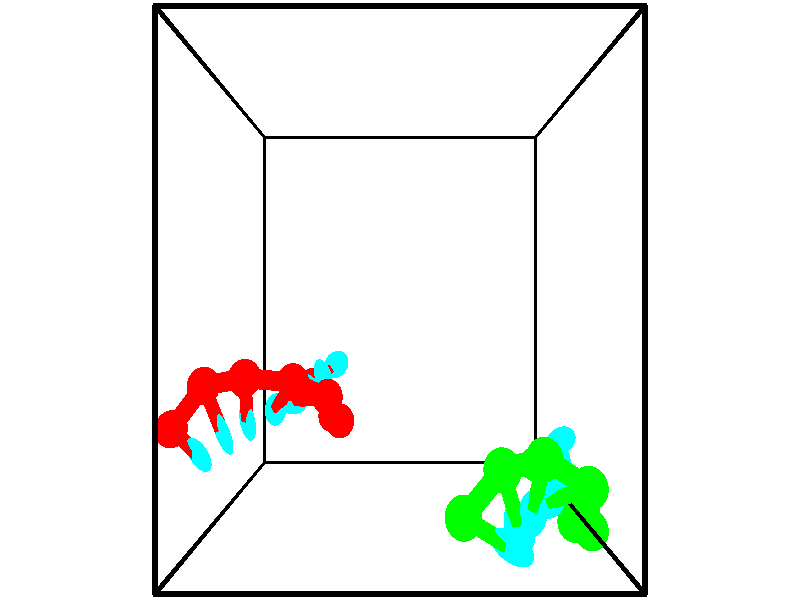 // switches for output
#declare DRAW_BASES = 1; // possible values are 0, 1; only relevant for DNA ribbons
#declare DRAW_BASES_TYPE = 3; // possible values are 1, 2, 3; only relevant for DNA ribbons
#declare DRAW_FOG = 0; // set to 1 to enable fog

#include "colors.inc"

#include "transforms.inc"
background { rgb <1, 1, 1>}

#default {
   normal{
       ripples 0.25
       frequency 0.20
       turbulence 0.2
       lambda 5
   }
	finish {
		phong 0.1
		phong_size 40.
	}
}

// original window dimensions: 1024x640


// camera settings

camera {
	sky <-0, 1, 0>
	up <-0, 1, 0>
	right 1.6 * <1, 0, 0>
	location <2.5, 2.5, 11.1562>
	look_at <2.5, 2.5, 2.5>
	direction <0, 0, -8.6562>
	angle 67.0682
}


# declare cpy_camera_pos = <2.5, 2.5, 11.1562>;
# if (DRAW_FOG = 1)
fog {
	fog_type 2
	up vnormalize(cpy_camera_pos)
	color rgbt<1,1,1,0.3>
	distance 1e-5
	fog_alt 3e-3
	fog_offset 4
}
# end


// LIGHTS

# declare lum = 6;
global_settings {
	ambient_light rgb lum * <0.05, 0.05, 0.05>
	max_trace_level 15
}# declare cpy_direct_light_amount = 0.25;
light_source
{	1000 * <-1, -1, 1>,
	rgb lum * cpy_direct_light_amount
	parallel
}

light_source
{	1000 * <1, 1, -1>,
	rgb lum * cpy_direct_light_amount
	parallel
}

// strand 0

// nucleotide -1

// particle -1
sphere {
	<0.804811, 1.152764, -0.508284> 0.250000
	pigment { color rgbt <1,0,0,0> }
	no_shadow
}
cylinder {
	<1.088435, 1.346294, -0.303093>,  <1.258609, 1.462413, -0.179978>, 0.100000
	pigment { color rgbt <1,0,0,0> }
	no_shadow
}
cylinder {
	<1.088435, 1.346294, -0.303093>,  <0.804811, 1.152764, -0.508284>, 0.100000
	pigment { color rgbt <1,0,0,0> }
	no_shadow
}

// particle -1
sphere {
	<1.088435, 1.346294, -0.303093> 0.100000
	pigment { color rgbt <1,0,0,0> }
	no_shadow
}
sphere {
	0, 1
	scale<0.080000,0.200000,0.300000>
	matrix <-0.410441, -0.308364, 0.858167,
		0.573388, -0.819038, -0.020066,
		0.709059, 0.483827, 0.512979,
		1.301153, 1.491442, -0.149199>
	pigment { color rgbt <0,1,1,0> }
	no_shadow
}
cylinder {
	<1.224528, 0.692879, -0.144363>,  <0.804811, 1.152764, -0.508284>, 0.130000
	pigment { color rgbt <1,0,0,0> }
	no_shadow
}

// nucleotide -1

// particle -1
sphere {
	<1.224528, 0.692879, -0.144363> 0.250000
	pigment { color rgbt <1,0,0,0> }
	no_shadow
}
cylinder {
	<1.152250, 1.056885, 0.004887>,  <1.108884, 1.275288, 0.094436>, 0.100000
	pigment { color rgbt <1,0,0,0> }
	no_shadow
}
cylinder {
	<1.152250, 1.056885, 0.004887>,  <1.224528, 0.692879, -0.144363>, 0.100000
	pigment { color rgbt <1,0,0,0> }
	no_shadow
}

// particle -1
sphere {
	<1.152250, 1.056885, 0.004887> 0.100000
	pigment { color rgbt <1,0,0,0> }
	no_shadow
}
sphere {
	0, 1
	scale<0.080000,0.200000,0.300000>
	matrix <-0.510456, -0.411044, 0.755300,
		0.840705, -0.053985, 0.538796,
		-0.180694, 0.910015, 0.373124,
		1.098042, 1.329889, 0.116824>
	pigment { color rgbt <0,1,1,0> }
	no_shadow
}
cylinder {
	<1.448155, 0.738530, 0.604597>,  <1.224528, 0.692879, -0.144363>, 0.130000
	pigment { color rgbt <1,0,0,0> }
	no_shadow
}

// nucleotide -1

// particle -1
sphere {
	<1.448155, 0.738530, 0.604597> 0.250000
	pigment { color rgbt <1,0,0,0> }
	no_shadow
}
cylinder {
	<1.145763, 0.995255, 0.553097>,  <0.964329, 1.149289, 0.522197>, 0.100000
	pigment { color rgbt <1,0,0,0> }
	no_shadow
}
cylinder {
	<1.145763, 0.995255, 0.553097>,  <1.448155, 0.738530, 0.604597>, 0.100000
	pigment { color rgbt <1,0,0,0> }
	no_shadow
}

// particle -1
sphere {
	<1.145763, 0.995255, 0.553097> 0.100000
	pigment { color rgbt <1,0,0,0> }
	no_shadow
}
sphere {
	0, 1
	scale<0.080000,0.200000,0.300000>
	matrix <-0.380872, -0.271303, 0.883929,
		0.532385, 0.717268, 0.449547,
		-0.755978, 0.641810, -0.128750,
		0.918970, 1.187798, 0.514472>
	pigment { color rgbt <0,1,1,0> }
	no_shadow
}
cylinder {
	<1.300929, 1.161091, 1.167173>,  <1.448155, 0.738530, 0.604597>, 0.130000
	pigment { color rgbt <1,0,0,0> }
	no_shadow
}

// nucleotide -1

// particle -1
sphere {
	<1.300929, 1.161091, 1.167173> 0.250000
	pigment { color rgbt <1,0,0,0> }
	no_shadow
}
cylinder {
	<0.942623, 1.110138, 0.996819>,  <0.727640, 1.079566, 0.894606>, 0.100000
	pigment { color rgbt <1,0,0,0> }
	no_shadow
}
cylinder {
	<0.942623, 1.110138, 0.996819>,  <1.300929, 1.161091, 1.167173>, 0.100000
	pigment { color rgbt <1,0,0,0> }
	no_shadow
}

// particle -1
sphere {
	<0.942623, 1.110138, 0.996819> 0.100000
	pigment { color rgbt <1,0,0,0> }
	no_shadow
}
sphere {
	0, 1
	scale<0.080000,0.200000,0.300000>
	matrix <-0.407557, -0.147197, 0.901238,
		-0.177491, 0.980870, 0.079938,
		-0.895764, -0.127383, -0.425887,
		0.673894, 1.071923, 0.869052>
	pigment { color rgbt <0,1,1,0> }
	no_shadow
}
cylinder {
	<0.808299, 1.416914, 1.616749>,  <1.300929, 1.161091, 1.167173>, 0.130000
	pigment { color rgbt <1,0,0,0> }
	no_shadow
}

// nucleotide -1

// particle -1
sphere {
	<0.808299, 1.416914, 1.616749> 0.250000
	pigment { color rgbt <1,0,0,0> }
	no_shadow
}
cylinder {
	<0.600539, 1.173882, 1.376392>,  <0.475884, 1.028062, 1.232179>, 0.100000
	pigment { color rgbt <1,0,0,0> }
	no_shadow
}
cylinder {
	<0.600539, 1.173882, 1.376392>,  <0.808299, 1.416914, 1.616749>, 0.100000
	pigment { color rgbt <1,0,0,0> }
	no_shadow
}

// particle -1
sphere {
	<0.600539, 1.173882, 1.376392> 0.100000
	pigment { color rgbt <1,0,0,0> }
	no_shadow
}
sphere {
	0, 1
	scale<0.080000,0.200000,0.300000>
	matrix <-0.587409, -0.256846, 0.767451,
		-0.620626, 0.751581, -0.223494,
		-0.519398, -0.607582, -0.600891,
		0.444720, 0.991607, 1.196125>
	pigment { color rgbt <0,1,1,0> }
	no_shadow
}
cylinder {
	<0.083997, 1.486276, 1.772066>,  <0.808299, 1.416914, 1.616749>, 0.130000
	pigment { color rgbt <1,0,0,0> }
	no_shadow
}

// nucleotide -1

// particle -1
sphere {
	<0.083997, 1.486276, 1.772066> 0.250000
	pigment { color rgbt <1,0,0,0> }
	no_shadow
}
cylinder {
	<0.063714, 1.133270, 1.585049>,  <0.051545, 0.921467, 1.472838>, 0.100000
	pigment { color rgbt <1,0,0,0> }
	no_shadow
}
cylinder {
	<0.063714, 1.133270, 1.585049>,  <0.083997, 1.486276, 1.772066>, 0.100000
	pigment { color rgbt <1,0,0,0> }
	no_shadow
}

// particle -1
sphere {
	<0.063714, 1.133270, 1.585049> 0.100000
	pigment { color rgbt <1,0,0,0> }
	no_shadow
}
sphere {
	0, 1
	scale<0.080000,0.200000,0.300000>
	matrix <-0.688527, -0.308220, 0.656453,
		-0.723436, 0.355204, -0.592006,
		-0.050706, -0.882514, -0.467545,
		0.048502, 0.868516, 1.444785>
	pigment { color rgbt <0,1,1,0> }
	no_shadow
}
cylinder {
	<-0.606962, 1.368490, 1.606387>,  <0.083997, 1.486276, 1.772066>, 0.130000
	pigment { color rgbt <1,0,0,0> }
	no_shadow
}

// nucleotide -1

// particle -1
sphere {
	<-0.606962, 1.368490, 1.606387> 0.250000
	pigment { color rgbt <1,0,0,0> }
	no_shadow
}
cylinder {
	<-0.427039, 1.011894, 1.627995>,  <-0.319085, 0.797936, 1.640959>, 0.100000
	pigment { color rgbt <1,0,0,0> }
	no_shadow
}
cylinder {
	<-0.427039, 1.011894, 1.627995>,  <-0.606962, 1.368490, 1.606387>, 0.100000
	pigment { color rgbt <1,0,0,0> }
	no_shadow
}

// particle -1
sphere {
	<-0.427039, 1.011894, 1.627995> 0.100000
	pigment { color rgbt <1,0,0,0> }
	no_shadow
}
sphere {
	0, 1
	scale<0.080000,0.200000,0.300000>
	matrix <-0.677968, -0.301449, 0.670439,
		-0.581406, -0.338191, -0.739996,
		0.449807, -0.891490, 0.054018,
		-0.292097, 0.744447, 1.644200>
	pigment { color rgbt <0,1,1,0> }
	no_shadow
}
cylinder {
	<-1.146317, 0.782683, 1.535419>,  <-0.606962, 1.368490, 1.606387>, 0.130000
	pigment { color rgbt <1,0,0,0> }
	no_shadow
}

// nucleotide -1

// particle -1
sphere {
	<-1.146317, 0.782683, 1.535419> 0.250000
	pigment { color rgbt <1,0,0,0> }
	no_shadow
}
cylinder {
	<-0.832652, 0.630569, 1.731571>,  <-0.644453, 0.539302, 1.849263>, 0.100000
	pigment { color rgbt <1,0,0,0> }
	no_shadow
}
cylinder {
	<-0.832652, 0.630569, 1.731571>,  <-1.146317, 0.782683, 1.535419>, 0.100000
	pigment { color rgbt <1,0,0,0> }
	no_shadow
}

// particle -1
sphere {
	<-0.832652, 0.630569, 1.731571> 0.100000
	pigment { color rgbt <1,0,0,0> }
	no_shadow
}
sphere {
	0, 1
	scale<0.080000,0.200000,0.300000>
	matrix <-0.598938, -0.257046, 0.758420,
		-0.162363, -0.888433, -0.429332,
		0.784163, -0.380282, 0.490381,
		-0.597403, 0.516485, 1.878685>
	pigment { color rgbt <0,1,1,0> }
	no_shadow
}
// strand 1

// nucleotide -1

// particle -1
sphere {
	<3.348078, 0.072728, 3.094053> 0.250000
	pigment { color rgbt <0,1,0,0> }
	no_shadow
}
cylinder {
	<3.684563, -0.054024, 3.269302>,  <3.886453, -0.130075, 3.374452>, 0.100000
	pigment { color rgbt <0,1,0,0> }
	no_shadow
}
cylinder {
	<3.684563, -0.054024, 3.269302>,  <3.348078, 0.072728, 3.094053>, 0.100000
	pigment { color rgbt <0,1,0,0> }
	no_shadow
}

// particle -1
sphere {
	<3.684563, -0.054024, 3.269302> 0.100000
	pigment { color rgbt <0,1,0,0> }
	no_shadow
}
sphere {
	0, 1
	scale<0.080000,0.200000,0.300000>
	matrix <0.521672, 0.262525, -0.811750,
		0.142208, 0.911410, 0.386146,
		0.841210, -0.316879, 0.438124,
		3.936926, -0.149088, 3.400740>
	pigment { color rgbt <0,1,1,0> }
	no_shadow
}
cylinder {
	<3.863163, 0.610894, 3.119691>,  <3.348078, 0.072728, 3.094053>, 0.130000
	pigment { color rgbt <0,1,0,0> }
	no_shadow
}

// nucleotide -1

// particle -1
sphere {
	<3.863163, 0.610894, 3.119691> 0.250000
	pigment { color rgbt <0,1,0,0> }
	no_shadow
}
cylinder {
	<3.999622, 0.236488, 3.085060>,  <4.081498, 0.011845, 3.064282>, 0.100000
	pigment { color rgbt <0,1,0,0> }
	no_shadow
}
cylinder {
	<3.999622, 0.236488, 3.085060>,  <3.863163, 0.610894, 3.119691>, 0.100000
	pigment { color rgbt <0,1,0,0> }
	no_shadow
}

// particle -1
sphere {
	<3.999622, 0.236488, 3.085060> 0.100000
	pigment { color rgbt <0,1,0,0> }
	no_shadow
}
sphere {
	0, 1
	scale<0.080000,0.200000,0.300000>
	matrix <0.344477, 0.210180, -0.914964,
		0.874616, 0.282315, 0.394138,
		0.341149, -0.936014, -0.086576,
		4.101967, -0.044316, 3.059087>
	pigment { color rgbt <0,1,1,0> }
	no_shadow
}
cylinder {
	<4.491889, 0.676966, 2.843532>,  <3.863163, 0.610894, 3.119691>, 0.130000
	pigment { color rgbt <0,1,0,0> }
	no_shadow
}

// nucleotide -1

// particle -1
sphere {
	<4.491889, 0.676966, 2.843532> 0.250000
	pigment { color rgbt <0,1,0,0> }
	no_shadow
}
cylinder {
	<4.416304, 0.293091, 2.760303>,  <4.370953, 0.062766, 2.710366>, 0.100000
	pigment { color rgbt <0,1,0,0> }
	no_shadow
}
cylinder {
	<4.416304, 0.293091, 2.760303>,  <4.491889, 0.676966, 2.843532>, 0.100000
	pigment { color rgbt <0,1,0,0> }
	no_shadow
}

// particle -1
sphere {
	<4.416304, 0.293091, 2.760303> 0.100000
	pigment { color rgbt <0,1,0,0> }
	no_shadow
}
sphere {
	0, 1
	scale<0.080000,0.200000,0.300000>
	matrix <0.439070, 0.106956, -0.892064,
		0.878357, -0.259924, 0.401159,
		-0.188963, -0.959687, -0.208071,
		4.359615, 0.005185, 2.697882>
	pigment { color rgbt <0,1,1,0> }
	no_shadow
}
cylinder {
	<5.137268, 0.322051, 2.765249>,  <4.491889, 0.676966, 2.843532>, 0.130000
	pigment { color rgbt <0,1,0,0> }
	no_shadow
}

// nucleotide -1

// particle -1
sphere {
	<5.137268, 0.322051, 2.765249> 0.250000
	pigment { color rgbt <0,1,0,0> }
	no_shadow
}
cylinder {
	<4.838789, 0.164490, 2.550575>,  <4.659701, 0.069953, 2.421771>, 0.100000
	pigment { color rgbt <0,1,0,0> }
	no_shadow
}
cylinder {
	<4.838789, 0.164490, 2.550575>,  <5.137268, 0.322051, 2.765249>, 0.100000
	pigment { color rgbt <0,1,0,0> }
	no_shadow
}

// particle -1
sphere {
	<4.838789, 0.164490, 2.550575> 0.100000
	pigment { color rgbt <0,1,0,0> }
	no_shadow
}
sphere {
	0, 1
	scale<0.080000,0.200000,0.300000>
	matrix <0.526484, 0.144214, -0.837864,
		0.407435, -0.907767, 0.099772,
		-0.746197, -0.393904, -0.536683,
		4.614930, 0.046319, 2.389570>
	pigment { color rgbt <0,1,1,0> }
	no_shadow
}
cylinder {
	<5.293978, -0.305100, 2.315238>,  <5.137268, 0.322051, 2.765249>, 0.130000
	pigment { color rgbt <0,1,0,0> }
	no_shadow
}

// nucleotide -1

// particle -1
sphere {
	<5.293978, -0.305100, 2.315238> 0.250000
	pigment { color rgbt <0,1,0,0> }
	no_shadow
}
cylinder {
	<5.023516, -0.046089, 2.174656>,  <4.861238, 0.109317, 2.090307>, 0.100000
	pigment { color rgbt <0,1,0,0> }
	no_shadow
}
cylinder {
	<5.023516, -0.046089, 2.174656>,  <5.293978, -0.305100, 2.315238>, 0.100000
	pigment { color rgbt <0,1,0,0> }
	no_shadow
}

// particle -1
sphere {
	<5.023516, -0.046089, 2.174656> 0.100000
	pigment { color rgbt <0,1,0,0> }
	no_shadow
}
sphere {
	0, 1
	scale<0.080000,0.200000,0.300000>
	matrix <0.512640, 0.070876, -0.855673,
		-0.529162, -0.758739, -0.379871,
		-0.676156, 0.647527, -0.351455,
		4.820669, 0.148169, 2.069219>
	pigment { color rgbt <0,1,1,0> }
	no_shadow
}
cylinder {
	<5.249288, -0.442082, 1.599473>,  <5.293978, -0.305100, 2.315238>, 0.130000
	pigment { color rgbt <0,1,0,0> }
	no_shadow
}

// nucleotide -1

// particle -1
sphere {
	<5.249288, -0.442082, 1.599473> 0.250000
	pigment { color rgbt <0,1,0,0> }
	no_shadow
}
cylinder {
	<5.061501, -0.089424, 1.618668>,  <4.948828, 0.122171, 1.630185>, 0.100000
	pigment { color rgbt <0,1,0,0> }
	no_shadow
}
cylinder {
	<5.061501, -0.089424, 1.618668>,  <5.249288, -0.442082, 1.599473>, 0.100000
	pigment { color rgbt <0,1,0,0> }
	no_shadow
}

// particle -1
sphere {
	<5.061501, -0.089424, 1.618668> 0.100000
	pigment { color rgbt <0,1,0,0> }
	no_shadow
}
sphere {
	0, 1
	scale<0.080000,0.200000,0.300000>
	matrix <0.513125, 0.316656, -0.797767,
		-0.718543, -0.349902, -0.601053,
		-0.469467, 0.881645, 0.047987,
		4.920660, 0.175069, 1.633064>
	pigment { color rgbt <0,1,1,0> }
	no_shadow
}
cylinder {
	<5.230709, -0.302398, 0.934292>,  <5.249288, -0.442082, 1.599473>, 0.130000
	pigment { color rgbt <0,1,0,0> }
	no_shadow
}

// nucleotide -1

// particle -1
sphere {
	<5.230709, -0.302398, 0.934292> 0.250000
	pigment { color rgbt <0,1,0,0> }
	no_shadow
}
cylinder {
	<5.159206, 0.053452, 1.102394>,  <5.116305, 0.266961, 1.203255>, 0.100000
	pigment { color rgbt <0,1,0,0> }
	no_shadow
}
cylinder {
	<5.159206, 0.053452, 1.102394>,  <5.230709, -0.302398, 0.934292>, 0.100000
	pigment { color rgbt <0,1,0,0> }
	no_shadow
}

// particle -1
sphere {
	<5.159206, 0.053452, 1.102394> 0.100000
	pigment { color rgbt <0,1,0,0> }
	no_shadow
}
sphere {
	0, 1
	scale<0.080000,0.200000,0.300000>
	matrix <0.455030, 0.453461, -0.766369,
		-0.872350, 0.054235, -0.485864,
		-0.178756, 0.889625, 0.420255,
		5.105579, 0.320339, 1.228471>
	pigment { color rgbt <0,1,1,0> }
	no_shadow
}
cylinder {
	<4.878315, 0.076417, 0.468220>,  <5.230709, -0.302398, 0.934292>, 0.130000
	pigment { color rgbt <0,1,0,0> }
	no_shadow
}

// nucleotide -1

// particle -1
sphere {
	<4.878315, 0.076417, 0.468220> 0.250000
	pigment { color rgbt <0,1,0,0> }
	no_shadow
}
cylinder {
	<5.078999, 0.321754, 0.712219>,  <5.199409, 0.468957, 0.858619>, 0.100000
	pigment { color rgbt <0,1,0,0> }
	no_shadow
}
cylinder {
	<5.078999, 0.321754, 0.712219>,  <4.878315, 0.076417, 0.468220>, 0.100000
	pigment { color rgbt <0,1,0,0> }
	no_shadow
}

// particle -1
sphere {
	<5.078999, 0.321754, 0.712219> 0.100000
	pigment { color rgbt <0,1,0,0> }
	no_shadow
}
sphere {
	0, 1
	scale<0.080000,0.200000,0.300000>
	matrix <0.394561, 0.465287, -0.792357,
		-0.769812, 0.638214, -0.008563,
		0.501709, 0.613344, 0.609997,
		5.229511, 0.505758, 0.895218>
	pigment { color rgbt <0,1,1,0> }
	no_shadow
}
// box output
cylinder {
	<0.000000, 0.000000, 0.000000>,  <5.000000, 0.000000, 0.000000>, 0.025000
	pigment { color rgbt <0,0,0,0> }
	no_shadow
}
cylinder {
	<0.000000, 0.000000, 0.000000>,  <0.000000, 5.000000, 0.000000>, 0.025000
	pigment { color rgbt <0,0,0,0> }
	no_shadow
}
cylinder {
	<0.000000, 0.000000, 0.000000>,  <0.000000, 0.000000, 5.000000>, 0.025000
	pigment { color rgbt <0,0,0,0> }
	no_shadow
}
cylinder {
	<5.000000, 5.000000, 5.000000>,  <0.000000, 5.000000, 5.000000>, 0.025000
	pigment { color rgbt <0,0,0,0> }
	no_shadow
}
cylinder {
	<5.000000, 5.000000, 5.000000>,  <5.000000, 0.000000, 5.000000>, 0.025000
	pigment { color rgbt <0,0,0,0> }
	no_shadow
}
cylinder {
	<5.000000, 5.000000, 5.000000>,  <5.000000, 5.000000, 0.000000>, 0.025000
	pigment { color rgbt <0,0,0,0> }
	no_shadow
}
cylinder {
	<0.000000, 0.000000, 5.000000>,  <0.000000, 5.000000, 5.000000>, 0.025000
	pigment { color rgbt <0,0,0,0> }
	no_shadow
}
cylinder {
	<0.000000, 0.000000, 5.000000>,  <5.000000, 0.000000, 5.000000>, 0.025000
	pigment { color rgbt <0,0,0,0> }
	no_shadow
}
cylinder {
	<5.000000, 5.000000, 0.000000>,  <0.000000, 5.000000, 0.000000>, 0.025000
	pigment { color rgbt <0,0,0,0> }
	no_shadow
}
cylinder {
	<5.000000, 5.000000, 0.000000>,  <5.000000, 0.000000, 0.000000>, 0.025000
	pigment { color rgbt <0,0,0,0> }
	no_shadow
}
cylinder {
	<5.000000, 0.000000, 5.000000>,  <5.000000, 0.000000, 0.000000>, 0.025000
	pigment { color rgbt <0,0,0,0> }
	no_shadow
}
cylinder {
	<0.000000, 5.000000, 0.000000>,  <0.000000, 5.000000, 5.000000>, 0.025000
	pigment { color rgbt <0,0,0,0> }
	no_shadow
}
// end of box output
